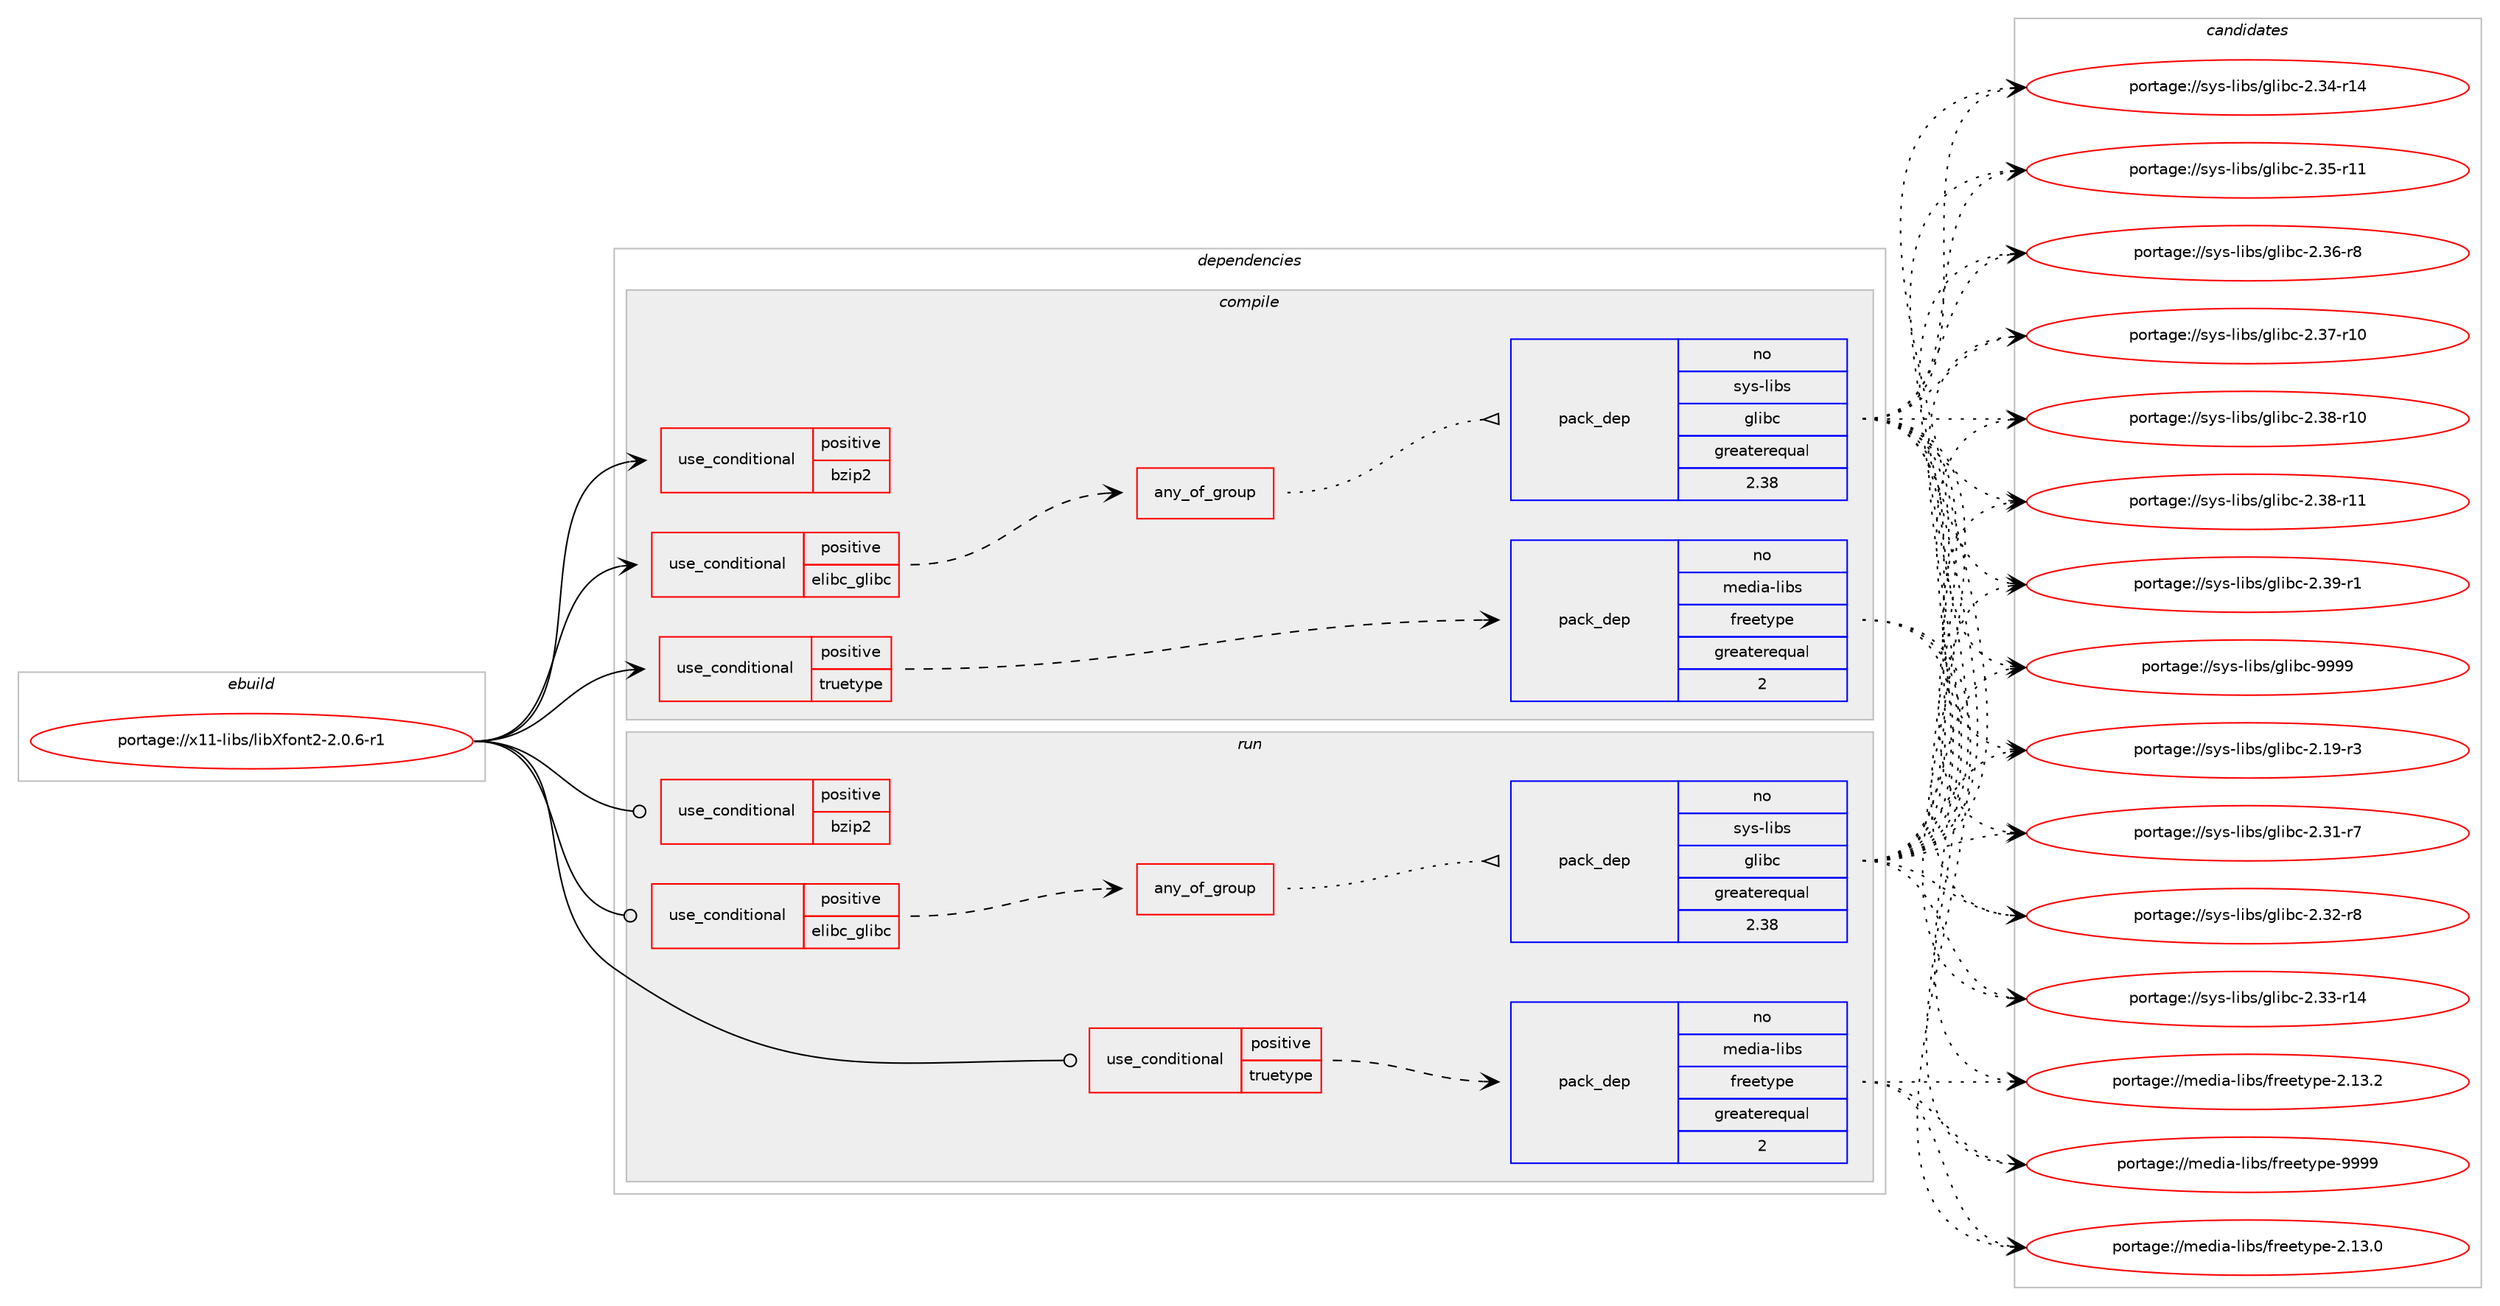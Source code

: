 digraph prolog {

# *************
# Graph options
# *************

newrank=true;
concentrate=true;
compound=true;
graph [rankdir=LR,fontname=Helvetica,fontsize=10,ranksep=1.5];#, ranksep=2.5, nodesep=0.2];
edge  [arrowhead=vee];
node  [fontname=Helvetica,fontsize=10];

# **********
# The ebuild
# **********

subgraph cluster_leftcol {
color=gray;
rank=same;
label=<<i>ebuild</i>>;
id [label="portage://x11-libs/libXfont2-2.0.6-r1", color=red, width=4, href="../x11-libs/libXfont2-2.0.6-r1.svg"];
}

# ****************
# The dependencies
# ****************

subgraph cluster_midcol {
color=gray;
label=<<i>dependencies</i>>;
subgraph cluster_compile {
fillcolor="#eeeeee";
style=filled;
label=<<i>compile</i>>;
subgraph cond16967 {
dependency25685 [label=<<TABLE BORDER="0" CELLBORDER="1" CELLSPACING="0" CELLPADDING="4"><TR><TD ROWSPAN="3" CELLPADDING="10">use_conditional</TD></TR><TR><TD>positive</TD></TR><TR><TD>bzip2</TD></TR></TABLE>>, shape=none, color=red];
# *** BEGIN UNKNOWN DEPENDENCY TYPE (TODO) ***
# dependency25685 -> package_dependency(portage://x11-libs/libXfont2-2.0.6-r1,install,no,app-arch,bzip2,none,[,,],[],[])
# *** END UNKNOWN DEPENDENCY TYPE (TODO) ***

}
id:e -> dependency25685:w [weight=20,style="solid",arrowhead="vee"];
subgraph cond16968 {
dependency25686 [label=<<TABLE BORDER="0" CELLBORDER="1" CELLSPACING="0" CELLPADDING="4"><TR><TD ROWSPAN="3" CELLPADDING="10">use_conditional</TD></TR><TR><TD>positive</TD></TR><TR><TD>elibc_glibc</TD></TR></TABLE>>, shape=none, color=red];
subgraph any290 {
dependency25687 [label=<<TABLE BORDER="0" CELLBORDER="1" CELLSPACING="0" CELLPADDING="4"><TR><TD CELLPADDING="10">any_of_group</TD></TR></TABLE>>, shape=none, color=red];subgraph pack8416 {
dependency25688 [label=<<TABLE BORDER="0" CELLBORDER="1" CELLSPACING="0" CELLPADDING="4" WIDTH="220"><TR><TD ROWSPAN="6" CELLPADDING="30">pack_dep</TD></TR><TR><TD WIDTH="110">no</TD></TR><TR><TD>sys-libs</TD></TR><TR><TD>glibc</TD></TR><TR><TD>greaterequal</TD></TR><TR><TD>2.38</TD></TR></TABLE>>, shape=none, color=blue];
}
dependency25687:e -> dependency25688:w [weight=20,style="dotted",arrowhead="oinv"];
# *** BEGIN UNKNOWN DEPENDENCY TYPE (TODO) ***
# dependency25687 -> package_dependency(portage://x11-libs/libXfont2-2.0.6-r1,install,no,dev-libs,libbsd,none,[,,],[],[])
# *** END UNKNOWN DEPENDENCY TYPE (TODO) ***

}
dependency25686:e -> dependency25687:w [weight=20,style="dashed",arrowhead="vee"];
}
id:e -> dependency25686:w [weight=20,style="solid",arrowhead="vee"];
subgraph cond16969 {
dependency25689 [label=<<TABLE BORDER="0" CELLBORDER="1" CELLSPACING="0" CELLPADDING="4"><TR><TD ROWSPAN="3" CELLPADDING="10">use_conditional</TD></TR><TR><TD>positive</TD></TR><TR><TD>truetype</TD></TR></TABLE>>, shape=none, color=red];
subgraph pack8417 {
dependency25690 [label=<<TABLE BORDER="0" CELLBORDER="1" CELLSPACING="0" CELLPADDING="4" WIDTH="220"><TR><TD ROWSPAN="6" CELLPADDING="30">pack_dep</TD></TR><TR><TD WIDTH="110">no</TD></TR><TR><TD>media-libs</TD></TR><TR><TD>freetype</TD></TR><TR><TD>greaterequal</TD></TR><TR><TD>2</TD></TR></TABLE>>, shape=none, color=blue];
}
dependency25689:e -> dependency25690:w [weight=20,style="dashed",arrowhead="vee"];
}
id:e -> dependency25689:w [weight=20,style="solid",arrowhead="vee"];
# *** BEGIN UNKNOWN DEPENDENCY TYPE (TODO) ***
# id -> package_dependency(portage://x11-libs/libXfont2-2.0.6-r1,install,no,sys-libs,zlib,none,[,,],[],[])
# *** END UNKNOWN DEPENDENCY TYPE (TODO) ***

# *** BEGIN UNKNOWN DEPENDENCY TYPE (TODO) ***
# id -> package_dependency(portage://x11-libs/libXfont2-2.0.6-r1,install,no,x11-base,xorg-proto,none,[,,],[],[])
# *** END UNKNOWN DEPENDENCY TYPE (TODO) ***

# *** BEGIN UNKNOWN DEPENDENCY TYPE (TODO) ***
# id -> package_dependency(portage://x11-libs/libXfont2-2.0.6-r1,install,no,x11-libs,libfontenc,none,[,,],[],[])
# *** END UNKNOWN DEPENDENCY TYPE (TODO) ***

# *** BEGIN UNKNOWN DEPENDENCY TYPE (TODO) ***
# id -> package_dependency(portage://x11-libs/libXfont2-2.0.6-r1,install,no,x11-libs,xtrans,none,[,,],[],[])
# *** END UNKNOWN DEPENDENCY TYPE (TODO) ***

}
subgraph cluster_compileandrun {
fillcolor="#eeeeee";
style=filled;
label=<<i>compile and run</i>>;
}
subgraph cluster_run {
fillcolor="#eeeeee";
style=filled;
label=<<i>run</i>>;
subgraph cond16970 {
dependency25691 [label=<<TABLE BORDER="0" CELLBORDER="1" CELLSPACING="0" CELLPADDING="4"><TR><TD ROWSPAN="3" CELLPADDING="10">use_conditional</TD></TR><TR><TD>positive</TD></TR><TR><TD>bzip2</TD></TR></TABLE>>, shape=none, color=red];
# *** BEGIN UNKNOWN DEPENDENCY TYPE (TODO) ***
# dependency25691 -> package_dependency(portage://x11-libs/libXfont2-2.0.6-r1,run,no,app-arch,bzip2,none,[,,],[],[])
# *** END UNKNOWN DEPENDENCY TYPE (TODO) ***

}
id:e -> dependency25691:w [weight=20,style="solid",arrowhead="odot"];
subgraph cond16971 {
dependency25692 [label=<<TABLE BORDER="0" CELLBORDER="1" CELLSPACING="0" CELLPADDING="4"><TR><TD ROWSPAN="3" CELLPADDING="10">use_conditional</TD></TR><TR><TD>positive</TD></TR><TR><TD>elibc_glibc</TD></TR></TABLE>>, shape=none, color=red];
subgraph any291 {
dependency25693 [label=<<TABLE BORDER="0" CELLBORDER="1" CELLSPACING="0" CELLPADDING="4"><TR><TD CELLPADDING="10">any_of_group</TD></TR></TABLE>>, shape=none, color=red];subgraph pack8418 {
dependency25694 [label=<<TABLE BORDER="0" CELLBORDER="1" CELLSPACING="0" CELLPADDING="4" WIDTH="220"><TR><TD ROWSPAN="6" CELLPADDING="30">pack_dep</TD></TR><TR><TD WIDTH="110">no</TD></TR><TR><TD>sys-libs</TD></TR><TR><TD>glibc</TD></TR><TR><TD>greaterequal</TD></TR><TR><TD>2.38</TD></TR></TABLE>>, shape=none, color=blue];
}
dependency25693:e -> dependency25694:w [weight=20,style="dotted",arrowhead="oinv"];
# *** BEGIN UNKNOWN DEPENDENCY TYPE (TODO) ***
# dependency25693 -> package_dependency(portage://x11-libs/libXfont2-2.0.6-r1,run,no,dev-libs,libbsd,none,[,,],[],[])
# *** END UNKNOWN DEPENDENCY TYPE (TODO) ***

}
dependency25692:e -> dependency25693:w [weight=20,style="dashed",arrowhead="vee"];
}
id:e -> dependency25692:w [weight=20,style="solid",arrowhead="odot"];
subgraph cond16972 {
dependency25695 [label=<<TABLE BORDER="0" CELLBORDER="1" CELLSPACING="0" CELLPADDING="4"><TR><TD ROWSPAN="3" CELLPADDING="10">use_conditional</TD></TR><TR><TD>positive</TD></TR><TR><TD>truetype</TD></TR></TABLE>>, shape=none, color=red];
subgraph pack8419 {
dependency25696 [label=<<TABLE BORDER="0" CELLBORDER="1" CELLSPACING="0" CELLPADDING="4" WIDTH="220"><TR><TD ROWSPAN="6" CELLPADDING="30">pack_dep</TD></TR><TR><TD WIDTH="110">no</TD></TR><TR><TD>media-libs</TD></TR><TR><TD>freetype</TD></TR><TR><TD>greaterequal</TD></TR><TR><TD>2</TD></TR></TABLE>>, shape=none, color=blue];
}
dependency25695:e -> dependency25696:w [weight=20,style="dashed",arrowhead="vee"];
}
id:e -> dependency25695:w [weight=20,style="solid",arrowhead="odot"];
# *** BEGIN UNKNOWN DEPENDENCY TYPE (TODO) ***
# id -> package_dependency(portage://x11-libs/libXfont2-2.0.6-r1,run,no,sys-libs,zlib,none,[,,],[],[])
# *** END UNKNOWN DEPENDENCY TYPE (TODO) ***

# *** BEGIN UNKNOWN DEPENDENCY TYPE (TODO) ***
# id -> package_dependency(portage://x11-libs/libXfont2-2.0.6-r1,run,no,x11-libs,libfontenc,none,[,,],[],[])
# *** END UNKNOWN DEPENDENCY TYPE (TODO) ***

}
}

# **************
# The candidates
# **************

subgraph cluster_choices {
rank=same;
color=gray;
label=<<i>candidates</i>>;

subgraph choice8416 {
color=black;
nodesep=1;
choice115121115451081059811547103108105989945504649574511451 [label="portage://sys-libs/glibc-2.19-r3", color=red, width=4,href="../sys-libs/glibc-2.19-r3.svg"];
choice115121115451081059811547103108105989945504651494511455 [label="portage://sys-libs/glibc-2.31-r7", color=red, width=4,href="../sys-libs/glibc-2.31-r7.svg"];
choice115121115451081059811547103108105989945504651504511456 [label="portage://sys-libs/glibc-2.32-r8", color=red, width=4,href="../sys-libs/glibc-2.32-r8.svg"];
choice11512111545108105981154710310810598994550465151451144952 [label="portage://sys-libs/glibc-2.33-r14", color=red, width=4,href="../sys-libs/glibc-2.33-r14.svg"];
choice11512111545108105981154710310810598994550465152451144952 [label="portage://sys-libs/glibc-2.34-r14", color=red, width=4,href="../sys-libs/glibc-2.34-r14.svg"];
choice11512111545108105981154710310810598994550465153451144949 [label="portage://sys-libs/glibc-2.35-r11", color=red, width=4,href="../sys-libs/glibc-2.35-r11.svg"];
choice115121115451081059811547103108105989945504651544511456 [label="portage://sys-libs/glibc-2.36-r8", color=red, width=4,href="../sys-libs/glibc-2.36-r8.svg"];
choice11512111545108105981154710310810598994550465155451144948 [label="portage://sys-libs/glibc-2.37-r10", color=red, width=4,href="../sys-libs/glibc-2.37-r10.svg"];
choice11512111545108105981154710310810598994550465156451144948 [label="portage://sys-libs/glibc-2.38-r10", color=red, width=4,href="../sys-libs/glibc-2.38-r10.svg"];
choice11512111545108105981154710310810598994550465156451144949 [label="portage://sys-libs/glibc-2.38-r11", color=red, width=4,href="../sys-libs/glibc-2.38-r11.svg"];
choice115121115451081059811547103108105989945504651574511449 [label="portage://sys-libs/glibc-2.39-r1", color=red, width=4,href="../sys-libs/glibc-2.39-r1.svg"];
choice11512111545108105981154710310810598994557575757 [label="portage://sys-libs/glibc-9999", color=red, width=4,href="../sys-libs/glibc-9999.svg"];
dependency25688:e -> choice115121115451081059811547103108105989945504649574511451:w [style=dotted,weight="100"];
dependency25688:e -> choice115121115451081059811547103108105989945504651494511455:w [style=dotted,weight="100"];
dependency25688:e -> choice115121115451081059811547103108105989945504651504511456:w [style=dotted,weight="100"];
dependency25688:e -> choice11512111545108105981154710310810598994550465151451144952:w [style=dotted,weight="100"];
dependency25688:e -> choice11512111545108105981154710310810598994550465152451144952:w [style=dotted,weight="100"];
dependency25688:e -> choice11512111545108105981154710310810598994550465153451144949:w [style=dotted,weight="100"];
dependency25688:e -> choice115121115451081059811547103108105989945504651544511456:w [style=dotted,weight="100"];
dependency25688:e -> choice11512111545108105981154710310810598994550465155451144948:w [style=dotted,weight="100"];
dependency25688:e -> choice11512111545108105981154710310810598994550465156451144948:w [style=dotted,weight="100"];
dependency25688:e -> choice11512111545108105981154710310810598994550465156451144949:w [style=dotted,weight="100"];
dependency25688:e -> choice115121115451081059811547103108105989945504651574511449:w [style=dotted,weight="100"];
dependency25688:e -> choice11512111545108105981154710310810598994557575757:w [style=dotted,weight="100"];
}
subgraph choice8417 {
color=black;
nodesep=1;
choice1091011001059745108105981154710211410110111612111210145504649514648 [label="portage://media-libs/freetype-2.13.0", color=red, width=4,href="../media-libs/freetype-2.13.0.svg"];
choice1091011001059745108105981154710211410110111612111210145504649514650 [label="portage://media-libs/freetype-2.13.2", color=red, width=4,href="../media-libs/freetype-2.13.2.svg"];
choice109101100105974510810598115471021141011011161211121014557575757 [label="portage://media-libs/freetype-9999", color=red, width=4,href="../media-libs/freetype-9999.svg"];
dependency25690:e -> choice1091011001059745108105981154710211410110111612111210145504649514648:w [style=dotted,weight="100"];
dependency25690:e -> choice1091011001059745108105981154710211410110111612111210145504649514650:w [style=dotted,weight="100"];
dependency25690:e -> choice109101100105974510810598115471021141011011161211121014557575757:w [style=dotted,weight="100"];
}
subgraph choice8418 {
color=black;
nodesep=1;
choice115121115451081059811547103108105989945504649574511451 [label="portage://sys-libs/glibc-2.19-r3", color=red, width=4,href="../sys-libs/glibc-2.19-r3.svg"];
choice115121115451081059811547103108105989945504651494511455 [label="portage://sys-libs/glibc-2.31-r7", color=red, width=4,href="../sys-libs/glibc-2.31-r7.svg"];
choice115121115451081059811547103108105989945504651504511456 [label="portage://sys-libs/glibc-2.32-r8", color=red, width=4,href="../sys-libs/glibc-2.32-r8.svg"];
choice11512111545108105981154710310810598994550465151451144952 [label="portage://sys-libs/glibc-2.33-r14", color=red, width=4,href="../sys-libs/glibc-2.33-r14.svg"];
choice11512111545108105981154710310810598994550465152451144952 [label="portage://sys-libs/glibc-2.34-r14", color=red, width=4,href="../sys-libs/glibc-2.34-r14.svg"];
choice11512111545108105981154710310810598994550465153451144949 [label="portage://sys-libs/glibc-2.35-r11", color=red, width=4,href="../sys-libs/glibc-2.35-r11.svg"];
choice115121115451081059811547103108105989945504651544511456 [label="portage://sys-libs/glibc-2.36-r8", color=red, width=4,href="../sys-libs/glibc-2.36-r8.svg"];
choice11512111545108105981154710310810598994550465155451144948 [label="portage://sys-libs/glibc-2.37-r10", color=red, width=4,href="../sys-libs/glibc-2.37-r10.svg"];
choice11512111545108105981154710310810598994550465156451144948 [label="portage://sys-libs/glibc-2.38-r10", color=red, width=4,href="../sys-libs/glibc-2.38-r10.svg"];
choice11512111545108105981154710310810598994550465156451144949 [label="portage://sys-libs/glibc-2.38-r11", color=red, width=4,href="../sys-libs/glibc-2.38-r11.svg"];
choice115121115451081059811547103108105989945504651574511449 [label="portage://sys-libs/glibc-2.39-r1", color=red, width=4,href="../sys-libs/glibc-2.39-r1.svg"];
choice11512111545108105981154710310810598994557575757 [label="portage://sys-libs/glibc-9999", color=red, width=4,href="../sys-libs/glibc-9999.svg"];
dependency25694:e -> choice115121115451081059811547103108105989945504649574511451:w [style=dotted,weight="100"];
dependency25694:e -> choice115121115451081059811547103108105989945504651494511455:w [style=dotted,weight="100"];
dependency25694:e -> choice115121115451081059811547103108105989945504651504511456:w [style=dotted,weight="100"];
dependency25694:e -> choice11512111545108105981154710310810598994550465151451144952:w [style=dotted,weight="100"];
dependency25694:e -> choice11512111545108105981154710310810598994550465152451144952:w [style=dotted,weight="100"];
dependency25694:e -> choice11512111545108105981154710310810598994550465153451144949:w [style=dotted,weight="100"];
dependency25694:e -> choice115121115451081059811547103108105989945504651544511456:w [style=dotted,weight="100"];
dependency25694:e -> choice11512111545108105981154710310810598994550465155451144948:w [style=dotted,weight="100"];
dependency25694:e -> choice11512111545108105981154710310810598994550465156451144948:w [style=dotted,weight="100"];
dependency25694:e -> choice11512111545108105981154710310810598994550465156451144949:w [style=dotted,weight="100"];
dependency25694:e -> choice115121115451081059811547103108105989945504651574511449:w [style=dotted,weight="100"];
dependency25694:e -> choice11512111545108105981154710310810598994557575757:w [style=dotted,weight="100"];
}
subgraph choice8419 {
color=black;
nodesep=1;
choice1091011001059745108105981154710211410110111612111210145504649514648 [label="portage://media-libs/freetype-2.13.0", color=red, width=4,href="../media-libs/freetype-2.13.0.svg"];
choice1091011001059745108105981154710211410110111612111210145504649514650 [label="portage://media-libs/freetype-2.13.2", color=red, width=4,href="../media-libs/freetype-2.13.2.svg"];
choice109101100105974510810598115471021141011011161211121014557575757 [label="portage://media-libs/freetype-9999", color=red, width=4,href="../media-libs/freetype-9999.svg"];
dependency25696:e -> choice1091011001059745108105981154710211410110111612111210145504649514648:w [style=dotted,weight="100"];
dependency25696:e -> choice1091011001059745108105981154710211410110111612111210145504649514650:w [style=dotted,weight="100"];
dependency25696:e -> choice109101100105974510810598115471021141011011161211121014557575757:w [style=dotted,weight="100"];
}
}

}
